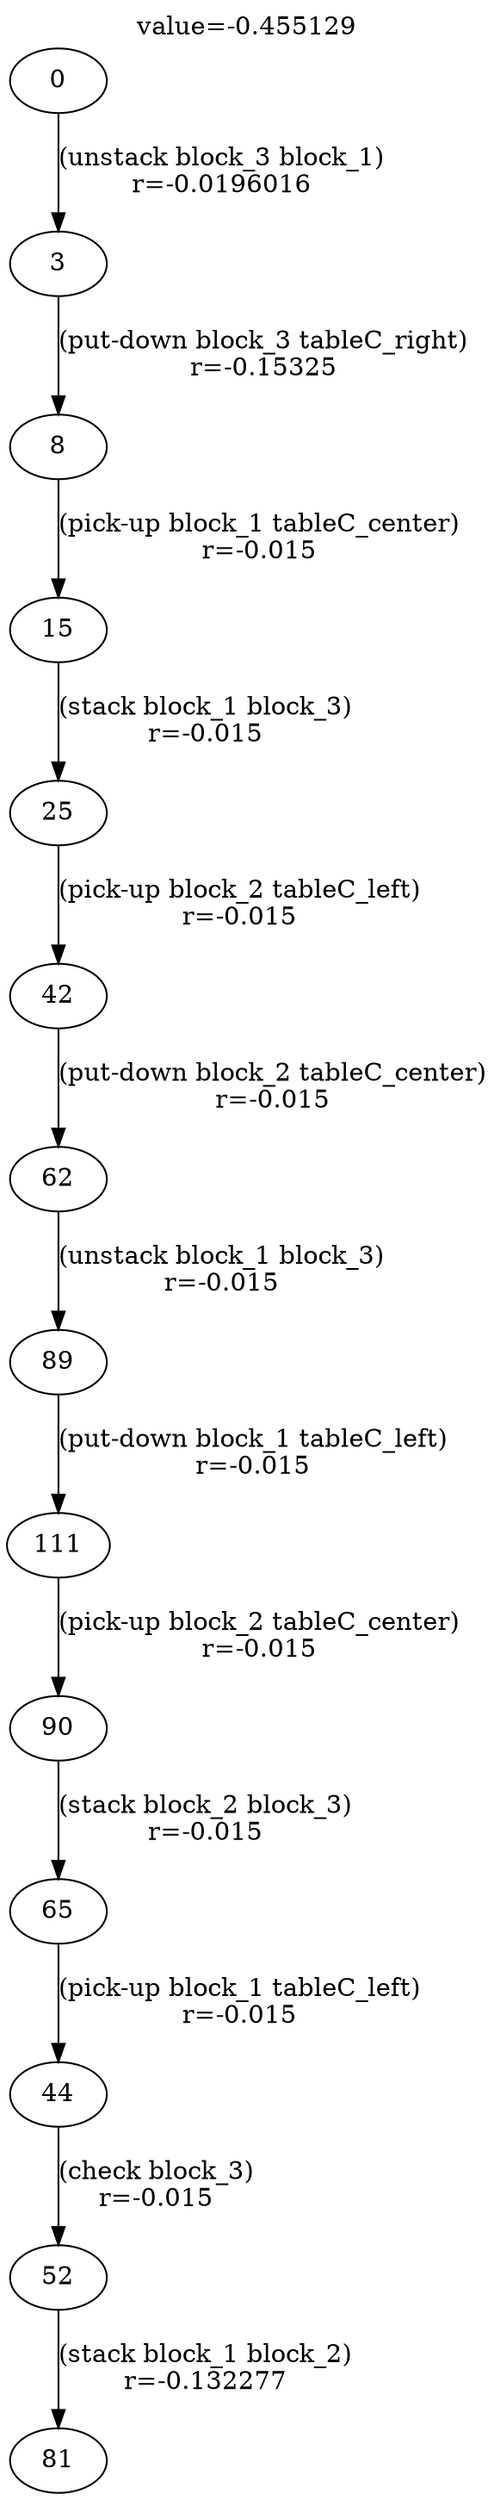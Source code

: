 digraph g{
label="value=-0.455129"
labelloc=top
0->3 [ label="(unstack block_3 block_1)
r=-0.0196016" ];
3->8 [ label="(put-down block_3 tableC_right)
r=-0.15325" ];
8->15 [ label="(pick-up block_1 tableC_center)
r=-0.015" ];
15->25 [ label="(stack block_1 block_3)
r=-0.015" ];
25->42 [ label="(pick-up block_2 tableC_left)
r=-0.015" ];
42->62 [ label="(put-down block_2 tableC_center)
r=-0.015" ];
62->89 [ label="(unstack block_1 block_3)
r=-0.015" ];
89->111 [ label="(put-down block_1 tableC_left)
r=-0.015" ];
111->90 [ label="(pick-up block_2 tableC_center)
r=-0.015" ];
90->65 [ label="(stack block_2 block_3)
r=-0.015" ];
65->44 [ label="(pick-up block_1 tableC_left)
r=-0.015" ];
44->52 [ label="(check block_3)
r=-0.015" ];
52->81 [ label="(stack block_1 block_2)
r=-0.132277" ];
}
